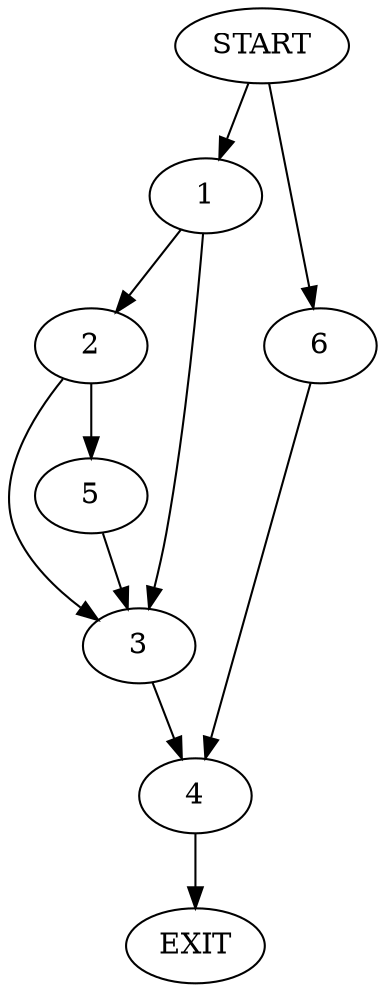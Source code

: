 digraph {
0 [label="START"]
7 [label="EXIT"]
0 -> 1
1 -> 2
1 -> 3
3 -> 4
2 -> 5
2 -> 3
5 -> 3
4 -> 7
0 -> 6
6 -> 4
}
